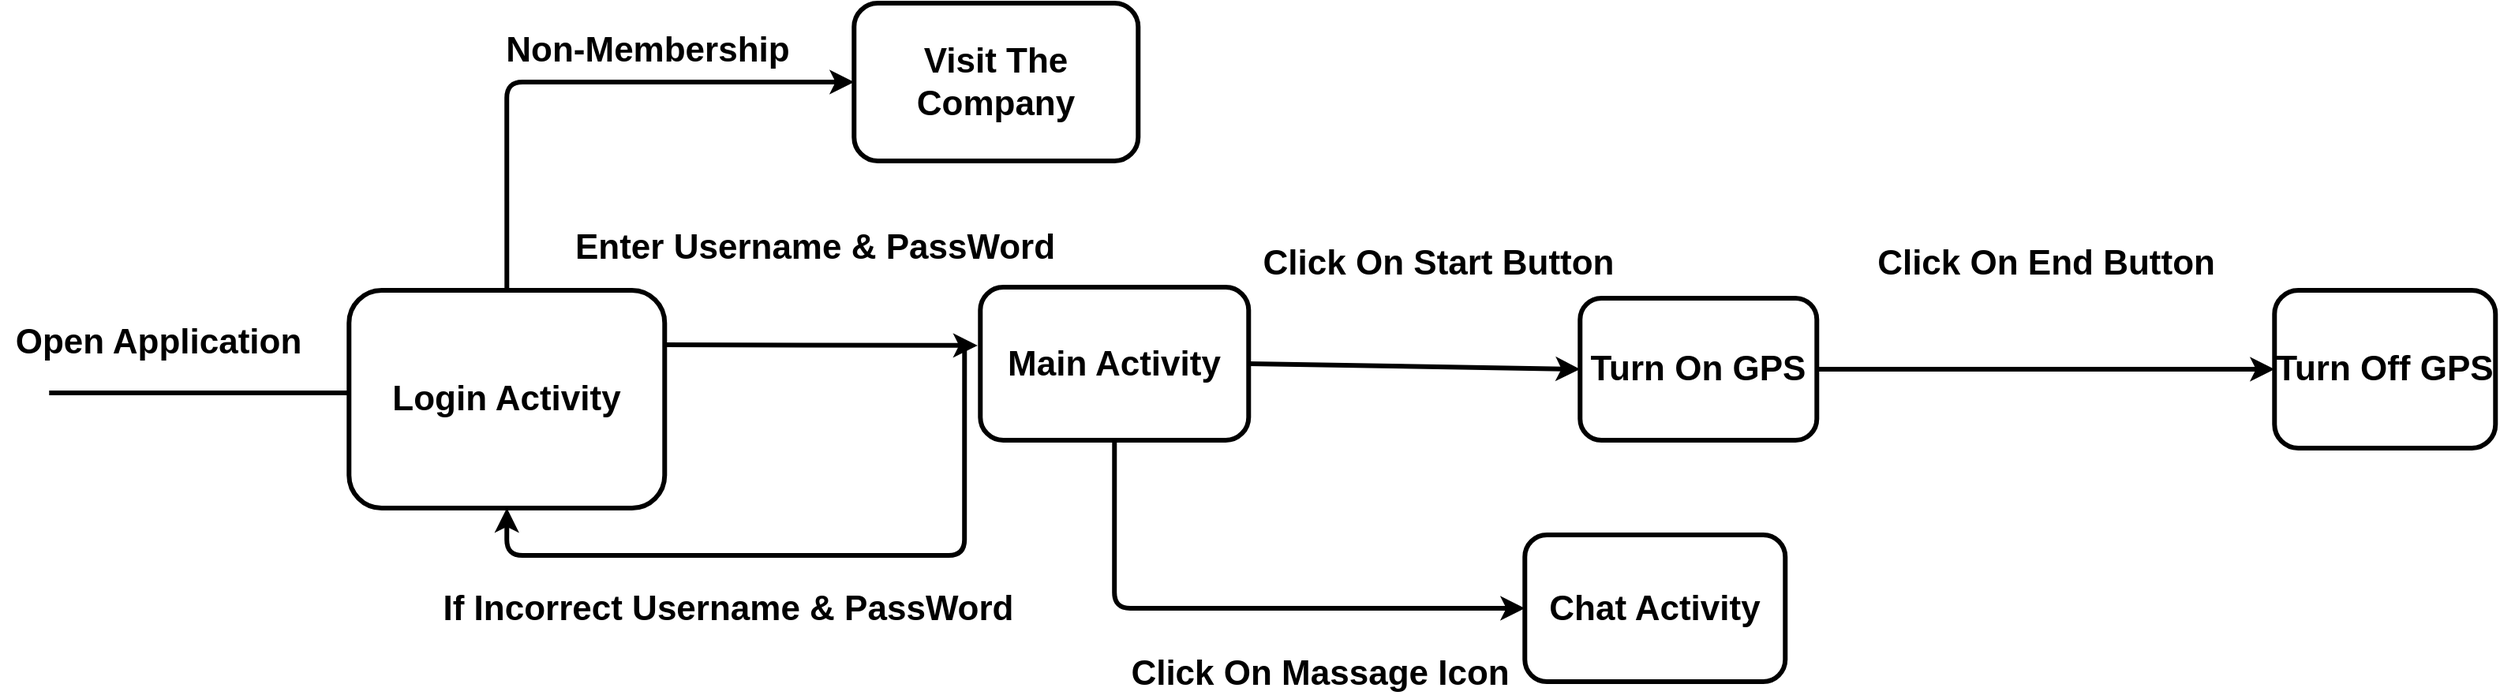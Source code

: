 <mxfile version="12.4.2" type="github" pages="2">
  <diagram id="LOb9DJNmsq7_m7eezj4-" name="one">
    <mxGraphModel dx="2880" dy="1497" grid="1" gridSize="10" guides="1" tooltips="1" connect="1" arrows="1" fold="1" page="1" pageScale="1" pageWidth="1169" pageHeight="827" math="0" shadow="0">
      <root>
        <mxCell id="0"/>
        <mxCell id="1" parent="0"/>
        <mxCell id="nszsezrRDMAvSKFirYBr-1" value="" style="endArrow=classic;html=1;strokeWidth=3;fontSize=22;" parent="1" edge="1">
          <mxGeometry width="50" height="50" relative="1" as="geometry">
            <mxPoint x="91.14" y="407" as="sourcePoint"/>
            <mxPoint x="303.44" y="407" as="targetPoint"/>
          </mxGeometry>
        </mxCell>
        <mxCell id="nszsezrRDMAvSKFirYBr-2" value="Open Application" style="text;html=1;align=center;verticalAlign=middle;resizable=0;points=[];;autosize=1;fontStyle=1;strokeWidth=3;fontSize=22;" parent="1" vertex="1">
          <mxGeometry x="60" y="360" width="200" height="30" as="geometry"/>
        </mxCell>
        <mxCell id="nszsezrRDMAvSKFirYBr-4" value="&lt;font style=&quot;font-size: 22px;&quot;&gt;&lt;b style=&quot;font-size: 22px;&quot;&gt;Login Activity&lt;/b&gt;&lt;/font&gt;" style="rounded=1;whiteSpace=wrap;html=1;strokeWidth=3;fontSize=22;" parent="1" vertex="1">
          <mxGeometry x="281.14" y="342" width="200" height="138" as="geometry"/>
        </mxCell>
        <mxCell id="nszsezrRDMAvSKFirYBr-5" value="" style="endArrow=classic;html=1;entryX=-0.01;entryY=0.381;entryDx=0;entryDy=0;strokeWidth=3;fontSize=22;exitX=1;exitY=0.25;exitDx=0;exitDy=0;entryPerimeter=0;" parent="1" target="nszsezrRDMAvSKFirYBr-9" edge="1" source="nszsezrRDMAvSKFirYBr-4">
          <mxGeometry width="50" height="50" relative="1" as="geometry">
            <mxPoint x="423.44" y="406.41" as="sourcePoint"/>
            <mxPoint x="593.44" y="406.41" as="targetPoint"/>
          </mxGeometry>
        </mxCell>
        <mxCell id="nszsezrRDMAvSKFirYBr-6" value="" style="endArrow=classic;html=1;entryX=0;entryY=0.5;entryDx=0;entryDy=0;exitX=0.5;exitY=0;exitDx=0;exitDy=0;strokeWidth=3;fontSize=22;edgeStyle=orthogonalEdgeStyle;" parent="1" source="nszsezrRDMAvSKFirYBr-4" target="nszsezrRDMAvSKFirYBr-8" edge="1">
          <mxGeometry width="50" height="50" relative="1" as="geometry">
            <mxPoint x="363.44" y="327.0" as="sourcePoint"/>
            <mxPoint x="454.03" y="327" as="targetPoint"/>
          </mxGeometry>
        </mxCell>
        <mxCell id="nszsezrRDMAvSKFirYBr-8" value="&lt;font style=&quot;font-size: 22px;&quot;&gt;&lt;b style=&quot;font-size: 22px;&quot;&gt;Visit The Company&lt;/b&gt;&lt;/font&gt;" style="rounded=1;whiteSpace=wrap;html=1;strokeWidth=3;fontSize=22;" parent="1" vertex="1">
          <mxGeometry x="601.14" y="160" width="180" height="100" as="geometry"/>
        </mxCell>
        <mxCell id="nszsezrRDMAvSKFirYBr-9" value="&lt;font style=&quot;font-size: 22px;&quot;&gt;&lt;b style=&quot;font-size: 22px;&quot;&gt;Main Activity&lt;/b&gt;&lt;/font&gt;" style="rounded=1;whiteSpace=wrap;html=1;strokeWidth=3;fontSize=22;" parent="1" vertex="1">
          <mxGeometry x="681.14" y="340" width="170" height="97" as="geometry"/>
        </mxCell>
        <mxCell id="nszsezrRDMAvSKFirYBr-19" value="&lt;font style=&quot;font-size: 22px;&quot;&gt;&lt;b style=&quot;font-size: 22px;&quot;&gt;Chat Activity&lt;/b&gt;&lt;/font&gt;" style="rounded=1;whiteSpace=wrap;html=1;strokeWidth=3;fontSize=22;" parent="1" vertex="1">
          <mxGeometry x="1026.14" y="497" width="165" height="93" as="geometry"/>
        </mxCell>
        <mxCell id="nszsezrRDMAvSKFirYBr-10" value="Non-Membership" style="text;html=1;align=center;verticalAlign=middle;resizable=0;points=[];;autosize=1;fontStyle=1;strokeWidth=3;fontSize=22;" parent="1" vertex="1">
          <mxGeometry x="370.44" y="175" width="200" height="30" as="geometry"/>
        </mxCell>
        <mxCell id="nszsezrRDMAvSKFirYBr-11" value="Enter Username &amp;amp; PassWord" style="text;html=1;align=center;verticalAlign=middle;resizable=0;points=[];;autosize=1;fontStyle=1;strokeWidth=3;fontSize=22;" parent="1" vertex="1">
          <mxGeometry x="416.14" y="300" width="320" height="30" as="geometry"/>
        </mxCell>
        <mxCell id="nszsezrRDMAvSKFirYBr-12" value="" style="endArrow=classic;html=1;strokeWidth=3;fontSize=22;entryX=0;entryY=0.5;entryDx=0;entryDy=0;exitX=1;exitY=0.5;exitDx=0;exitDy=0;" parent="1" edge="1" target="nszsezrRDMAvSKFirYBr-13" source="nszsezrRDMAvSKFirYBr-9">
          <mxGeometry width="50" height="50" relative="1" as="geometry">
            <mxPoint x="761.14" y="407" as="sourcePoint"/>
            <mxPoint x="921.14" y="407" as="targetPoint"/>
          </mxGeometry>
        </mxCell>
        <mxCell id="nszsezrRDMAvSKFirYBr-16" value="" style="edgeStyle=orthogonalEdgeStyle;rounded=0;orthogonalLoop=1;jettySize=auto;html=1;strokeWidth=3;fontSize=22;" parent="1" source="nszsezrRDMAvSKFirYBr-13" target="nszsezrRDMAvSKFirYBr-15" edge="1">
          <mxGeometry relative="1" as="geometry"/>
        </mxCell>
        <mxCell id="nszsezrRDMAvSKFirYBr-13" value="&lt;font style=&quot;font-size: 22px;&quot;&gt;&lt;b style=&quot;font-size: 22px;&quot;&gt;Turn On GPS&lt;/b&gt;&lt;/font&gt;" style="rounded=1;whiteSpace=wrap;html=1;strokeWidth=3;fontSize=22;" parent="1" vertex="1">
          <mxGeometry x="1061.14" y="347" width="150" height="90" as="geometry"/>
        </mxCell>
        <mxCell id="nszsezrRDMAvSKFirYBr-15" value="&lt;font style=&quot;font-size: 22px;&quot;&gt;&lt;b style=&quot;font-size: 22px;&quot;&gt;Turn Off GPS&lt;/b&gt;&lt;/font&gt;" style="rounded=1;whiteSpace=wrap;html=1;strokeWidth=3;fontSize=22;" parent="1" vertex="1">
          <mxGeometry x="1501.14" y="342" width="140" height="100" as="geometry"/>
        </mxCell>
        <mxCell id="nszsezrRDMAvSKFirYBr-14" value="Click On Start Button" style="text;html=1;align=center;verticalAlign=middle;resizable=0;points=[];;autosize=1;fontStyle=1;strokeWidth=3;fontSize=22;" parent="1" vertex="1">
          <mxGeometry x="851.14" y="310" width="240" height="30" as="geometry"/>
        </mxCell>
        <mxCell id="nszsezrRDMAvSKFirYBr-18" value="Click On End Button" style="text;html=1;align=center;verticalAlign=middle;resizable=0;points=[];;autosize=1;fontStyle=1;strokeWidth=3;fontSize=22;" parent="1" vertex="1">
          <mxGeometry x="1241.14" y="310" width="230" height="30" as="geometry"/>
        </mxCell>
        <mxCell id="nszsezrRDMAvSKFirYBr-21" value="" style="endArrow=classic;html=1;exitX=0.5;exitY=1;exitDx=0;exitDy=0;entryX=0;entryY=0.5;entryDx=0;entryDy=0;strokeWidth=3;fontSize=22;edgeStyle=orthogonalEdgeStyle;" parent="1" source="nszsezrRDMAvSKFirYBr-9" edge="1" target="nszsezrRDMAvSKFirYBr-19">
          <mxGeometry width="50" height="50" relative="1" as="geometry">
            <mxPoint x="761.14" y="536.41" as="sourcePoint"/>
            <mxPoint x="921.14" y="517" as="targetPoint"/>
          </mxGeometry>
        </mxCell>
        <mxCell id="nszsezrRDMAvSKFirYBr-22" value="Click On Massage Icon" style="text;html=1;align=center;verticalAlign=middle;resizable=0;points=[];;autosize=1;fontStyle=1;strokeWidth=3;fontSize=22;" parent="1" vertex="1">
          <mxGeometry x="766.14" y="570" width="260" height="30" as="geometry"/>
        </mxCell>
        <mxCell id="b3oCx8BXnExJtXzjQgK7-1" value="" style="endArrow=classic;html=1;entryX=0.5;entryY=1;entryDx=0;entryDy=0;strokeWidth=3;fontSize=22;edgeStyle=orthogonalEdgeStyle;" parent="1" target="nszsezrRDMAvSKFirYBr-4" edge="1">
          <mxGeometry width="50" height="50" relative="1" as="geometry">
            <mxPoint x="671.14" y="380" as="sourcePoint"/>
            <mxPoint x="613.27" y="467" as="targetPoint"/>
            <Array as="points">
              <mxPoint x="671.14" y="510"/>
              <mxPoint x="381.14" y="510"/>
            </Array>
          </mxGeometry>
        </mxCell>
        <mxCell id="b3oCx8BXnExJtXzjQgK7-2" value="If Incorrect Username &amp;amp; PassWord" style="text;html=1;align=center;verticalAlign=middle;resizable=0;points=[];;autosize=1;fontStyle=1;strokeWidth=3;fontSize=22;" parent="1" vertex="1">
          <mxGeometry x="331.14" y="528.5" width="380" height="30" as="geometry"/>
        </mxCell>
      </root>
    </mxGraphModel>
  </diagram>
  <diagram id="7KiOAj0awf5sy_c0wAzI" name="two">
    <mxGraphModel dx="2880" dy="1497" grid="1" gridSize="10" guides="1" tooltips="1" connect="1" arrows="1" fold="1" page="1" pageScale="1" pageWidth="1169" pageHeight="827" math="0" shadow="0">
      <root>
        <mxCell id="rG749E4P2XZSz4_UwMv6-0"/>
        <mxCell id="rG749E4P2XZSz4_UwMv6-1" parent="rG749E4P2XZSz4_UwMv6-0"/>
        <mxCell id="rG749E4P2XZSz4_UwMv6-2" value="&lt;font style=&quot;font-size: 17px;&quot;&gt;&lt;b style=&quot;font-size: 17px;&quot;&gt;Login Activity&lt;/b&gt;&lt;/font&gt;" style="rounded=1;whiteSpace=wrap;html=1;strokeWidth=4;fontSize=17;" vertex="1" parent="rG749E4P2XZSz4_UwMv6-1">
          <mxGeometry x="290.67" y="98.86" width="145.5" height="82.29" as="geometry"/>
        </mxCell>
        <mxCell id="rG749E4P2XZSz4_UwMv6-3" value="" style="endArrow=classic;html=1;entryX=0;entryY=0.5;entryDx=0;entryDy=0;exitX=1;exitY=0.5;exitDx=0;exitDy=0;strokeWidth=4;fontSize=17;" edge="1" parent="rG749E4P2XZSz4_UwMv6-1" source="rG749E4P2XZSz4_UwMv6-2" target="rG749E4P2XZSz4_UwMv6-5">
          <mxGeometry width="50" height="50" relative="1" as="geometry">
            <mxPoint x="463.3" y="157.12" as="sourcePoint"/>
            <mxPoint x="633.3" y="157.12" as="targetPoint"/>
          </mxGeometry>
        </mxCell>
        <mxCell id="rG749E4P2XZSz4_UwMv6-4" value="" style="edgeStyle=orthogonalEdgeStyle;rounded=0;orthogonalLoop=1;jettySize=auto;html=1;strokeWidth=4;fontSize=17;" edge="1" parent="rG749E4P2XZSz4_UwMv6-1" source="rG749E4P2XZSz4_UwMv6-5" target="rG749E4P2XZSz4_UwMv6-9">
          <mxGeometry relative="1" as="geometry">
            <Array as="points">
              <mxPoint x="870.67" y="140"/>
              <mxPoint x="870.67" y="140"/>
            </Array>
          </mxGeometry>
        </mxCell>
        <mxCell id="rG749E4P2XZSz4_UwMv6-5" value="&lt;font style=&quot;font-size: 17px;&quot;&gt;&lt;b style=&quot;font-size: 17px;&quot;&gt;User List&lt;/b&gt;&lt;/font&gt;" style="rounded=1;whiteSpace=wrap;html=1;strokeWidth=4;fontSize=17;" vertex="1" parent="rG749E4P2XZSz4_UwMv6-1">
          <mxGeometry x="653.3" y="110.0" width="120" height="60" as="geometry"/>
        </mxCell>
        <mxCell id="rG749E4P2XZSz4_UwMv6-6" value="" style="edgeStyle=orthogonalEdgeStyle;rounded=0;orthogonalLoop=1;jettySize=auto;html=1;strokeWidth=4;fontSize=17;" edge="1" parent="rG749E4P2XZSz4_UwMv6-1" source="rG749E4P2XZSz4_UwMv6-9" target="rG749E4P2XZSz4_UwMv6-12">
          <mxGeometry relative="1" as="geometry">
            <Array as="points">
              <mxPoint x="1119.67" y="240"/>
              <mxPoint x="701.67" y="240"/>
            </Array>
          </mxGeometry>
        </mxCell>
        <mxCell id="rG749E4P2XZSz4_UwMv6-7" value="" style="edgeStyle=orthogonalEdgeStyle;rounded=0;orthogonalLoop=1;jettySize=auto;html=1;strokeWidth=4;fontSize=17;" edge="1" parent="rG749E4P2XZSz4_UwMv6-1" source="rG749E4P2XZSz4_UwMv6-9" target="rG749E4P2XZSz4_UwMv6-11">
          <mxGeometry relative="1" as="geometry">
            <Array as="points">
              <mxPoint x="1149.67" y="290"/>
              <mxPoint x="949.67" y="290"/>
            </Array>
          </mxGeometry>
        </mxCell>
        <mxCell id="rG749E4P2XZSz4_UwMv6-8" value="" style="edgeStyle=orthogonalEdgeStyle;rounded=0;orthogonalLoop=1;jettySize=auto;html=1;strokeWidth=4;fontSize=17;" edge="1" parent="rG749E4P2XZSz4_UwMv6-1" source="rG749E4P2XZSz4_UwMv6-9" target="rG749E4P2XZSz4_UwMv6-10">
          <mxGeometry relative="1" as="geometry">
            <Array as="points">
              <mxPoint x="1179.67" y="460"/>
              <mxPoint x="1179.67" y="460"/>
            </Array>
          </mxGeometry>
        </mxCell>
        <mxCell id="rG749E4P2XZSz4_UwMv6-9" value="&lt;font style=&quot;font-size: 17px;&quot;&gt;&lt;b style=&quot;font-size: 17px;&quot;&gt;User Information&lt;/b&gt;&lt;/font&gt;" style="rounded=1;whiteSpace=wrap;html=1;fontSize=17;" vertex="1" parent="rG749E4P2XZSz4_UwMv6-1">
          <mxGeometry x="1080.67" y="110.0" width="120" height="60" as="geometry"/>
        </mxCell>
        <mxCell id="rG749E4P2XZSz4_UwMv6-10" value="&lt;font style=&quot;font-size: 17px;&quot;&gt;&lt;b style=&quot;font-size: 17px;&quot;&gt;Live Location&lt;/b&gt;&lt;/font&gt;" style="rounded=1;whiteSpace=wrap;html=1;fontSize=17;" vertex="1" parent="rG749E4P2XZSz4_UwMv6-1">
          <mxGeometry x="1110.67" y="510" width="120" height="60" as="geometry"/>
        </mxCell>
        <mxCell id="rG749E4P2XZSz4_UwMv6-11" value="&lt;font style=&quot;font-size: 17px;&quot;&gt;&lt;b style=&quot;font-size: 17px;&quot;&gt;Show The Past Route&lt;/b&gt;&lt;/font&gt;" style="rounded=1;whiteSpace=wrap;html=1;strokeWidth=4;fontSize=17;" vertex="1" parent="rG749E4P2XZSz4_UwMv6-1">
          <mxGeometry x="900.67" y="460" width="120" height="60" as="geometry"/>
        </mxCell>
        <mxCell id="rG749E4P2XZSz4_UwMv6-12" value="&lt;font style=&quot;font-size: 17px;&quot;&gt;&lt;b style=&quot;font-size: 17px;&quot;&gt;Chat Activity&lt;/b&gt;&lt;/font&gt;" style="rounded=1;whiteSpace=wrap;html=1;strokeWidth=4;fontSize=17;" vertex="1" parent="rG749E4P2XZSz4_UwMv6-1">
          <mxGeometry x="641.47" y="400.0" width="120" height="60" as="geometry"/>
        </mxCell>
        <mxCell id="rG749E4P2XZSz4_UwMv6-13" value="Enter Username &amp;amp; PassWord" style="text;html=1;align=center;verticalAlign=middle;resizable=0;points=[];;autosize=1;fontStyle=1;strokeWidth=4;fontSize=17;" vertex="1" parent="rG749E4P2XZSz4_UwMv6-1">
          <mxGeometry x="430.67" y="181.15" width="250" height="30" as="geometry"/>
        </mxCell>
        <mxCell id="rG749E4P2XZSz4_UwMv6-14" value="" style="endArrow=classic;html=1;fontSize=17;strokeWidth=4;" edge="1" parent="rG749E4P2XZSz4_UwMv6-1">
          <mxGeometry width="50" height="50" relative="1" as="geometry">
            <mxPoint x="50" y="139.64" as="sourcePoint"/>
            <mxPoint x="292.5" y="139.17" as="targetPoint"/>
          </mxGeometry>
        </mxCell>
        <mxCell id="rG749E4P2XZSz4_UwMv6-15" value="Open Application" style="text;html=1;align=center;verticalAlign=middle;resizable=0;points=[];;autosize=1;fontStyle=1;fontSize=17;" vertex="1" parent="rG749E4P2XZSz4_UwMv6-1">
          <mxGeometry x="70.67" y="101.71" width="160" height="30" as="geometry"/>
        </mxCell>
        <mxCell id="rG749E4P2XZSz4_UwMv6-16" value="Click On Desired User" style="text;html=1;align=center;verticalAlign=middle;resizable=0;points=[];;autosize=1;fontStyle=1;strokeWidth=4;fontSize=17;" vertex="1" parent="rG749E4P2XZSz4_UwMv6-1">
          <mxGeometry x="800.67" y="86.56" width="190" height="30" as="geometry"/>
        </mxCell>
        <mxCell id="rG749E4P2XZSz4_UwMv6-17" value="Click On Massage Icon" style="text;html=1;align=center;verticalAlign=middle;resizable=0;points=[];;autosize=1;fontStyle=1;strokeWidth=4;fontSize=17;" vertex="1" parent="rG749E4P2XZSz4_UwMv6-1">
          <mxGeometry x="730.67" y="198.85" width="200" height="30" as="geometry"/>
        </mxCell>
        <mxCell id="rG749E4P2XZSz4_UwMv6-18" value="Click On Map Icon" style="text;html=1;align=center;verticalAlign=middle;resizable=0;points=[];;autosize=1;fontStyle=1;strokeWidth=4;fontSize=17;" vertex="1" parent="rG749E4P2XZSz4_UwMv6-1">
          <mxGeometry x="970.67" y="250" width="160" height="30" as="geometry"/>
        </mxCell>
        <mxCell id="rG749E4P2XZSz4_UwMv6-19" value="&lt;font style=&quot;font-size: 17px;&quot;&gt;Click On Location Icon&lt;/font&gt;" style="text;html=1;align=center;verticalAlign=middle;resizable=0;points=[];;autosize=1;fontStyle=1;direction=east;rotation=90;fontSize=17;" vertex="1" parent="rG749E4P2XZSz4_UwMv6-1">
          <mxGeometry x="1100.67" y="350" width="200" height="30" as="geometry"/>
        </mxCell>
        <mxCell id="rG749E4P2XZSz4_UwMv6-20" value="" style="endArrow=classic;html=1;entryX=0.5;entryY=0;entryDx=0;entryDy=0;strokeWidth=4;fontSize=17;" edge="1" parent="rG749E4P2XZSz4_UwMv6-1">
          <mxGeometry width="50" height="50" relative="1" as="geometry">
            <mxPoint x="649.67" y="131.71" as="sourcePoint"/>
            <mxPoint x="381.67" y="99.42" as="targetPoint"/>
            <Array as="points">
              <mxPoint x="649.67" y="73.71"/>
              <mxPoint x="379.67" y="73.71"/>
            </Array>
          </mxGeometry>
        </mxCell>
        <mxCell id="rG749E4P2XZSz4_UwMv6-21" value="If Incorrect Username &amp;amp; PassWord" style="text;html=1;align=center;verticalAlign=middle;resizable=0;points=[];;autosize=1;fontStyle=1;strokeWidth=4;fontSize=17;" vertex="1" parent="rG749E4P2XZSz4_UwMv6-1">
          <mxGeometry x="368.17" y="40" width="290" height="30" as="geometry"/>
        </mxCell>
      </root>
    </mxGraphModel>
  </diagram>
</mxfile>

